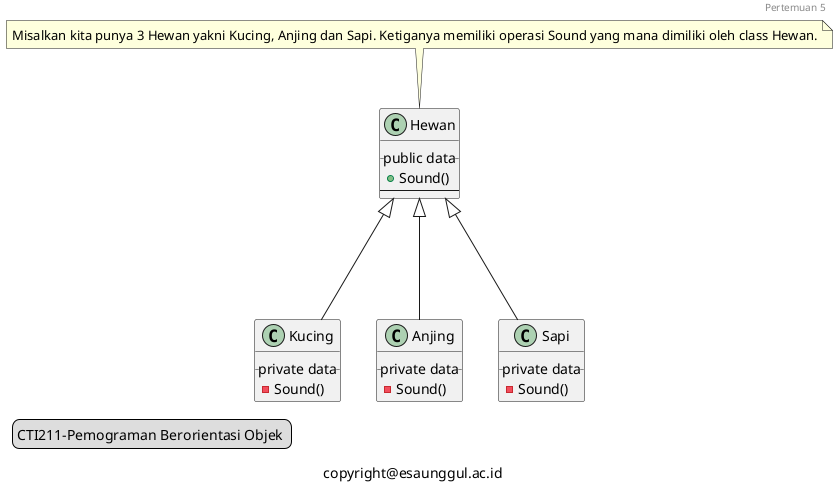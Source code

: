 @startuml polypmorphism

header 
Pertemuan 5
endheader
caption copyright@esaunggul.ac.id
legend left
    CTI211-Pemograman Berorientasi Objek 
endlegend

class Hewan {
    __ public data__
    + Sound()
    --
}

class Kucing {
    __ private data__
    - Sound()
}

class Anjing {
    __ private data__
    - Sound()
}

class Sapi {
    __ private data__
    - Sound()
}

Hewan <|--- Kucing
Hewan <|--- Anjing
Hewan <|--- Sapi
note top of Hewan : Misalkan kita punya 3 Hewan yakni Kucing, Anjing dan Sapi. Ketiganya memiliki operasi Sound yang mana dimiliki oleh class Hewan.

@enduml
